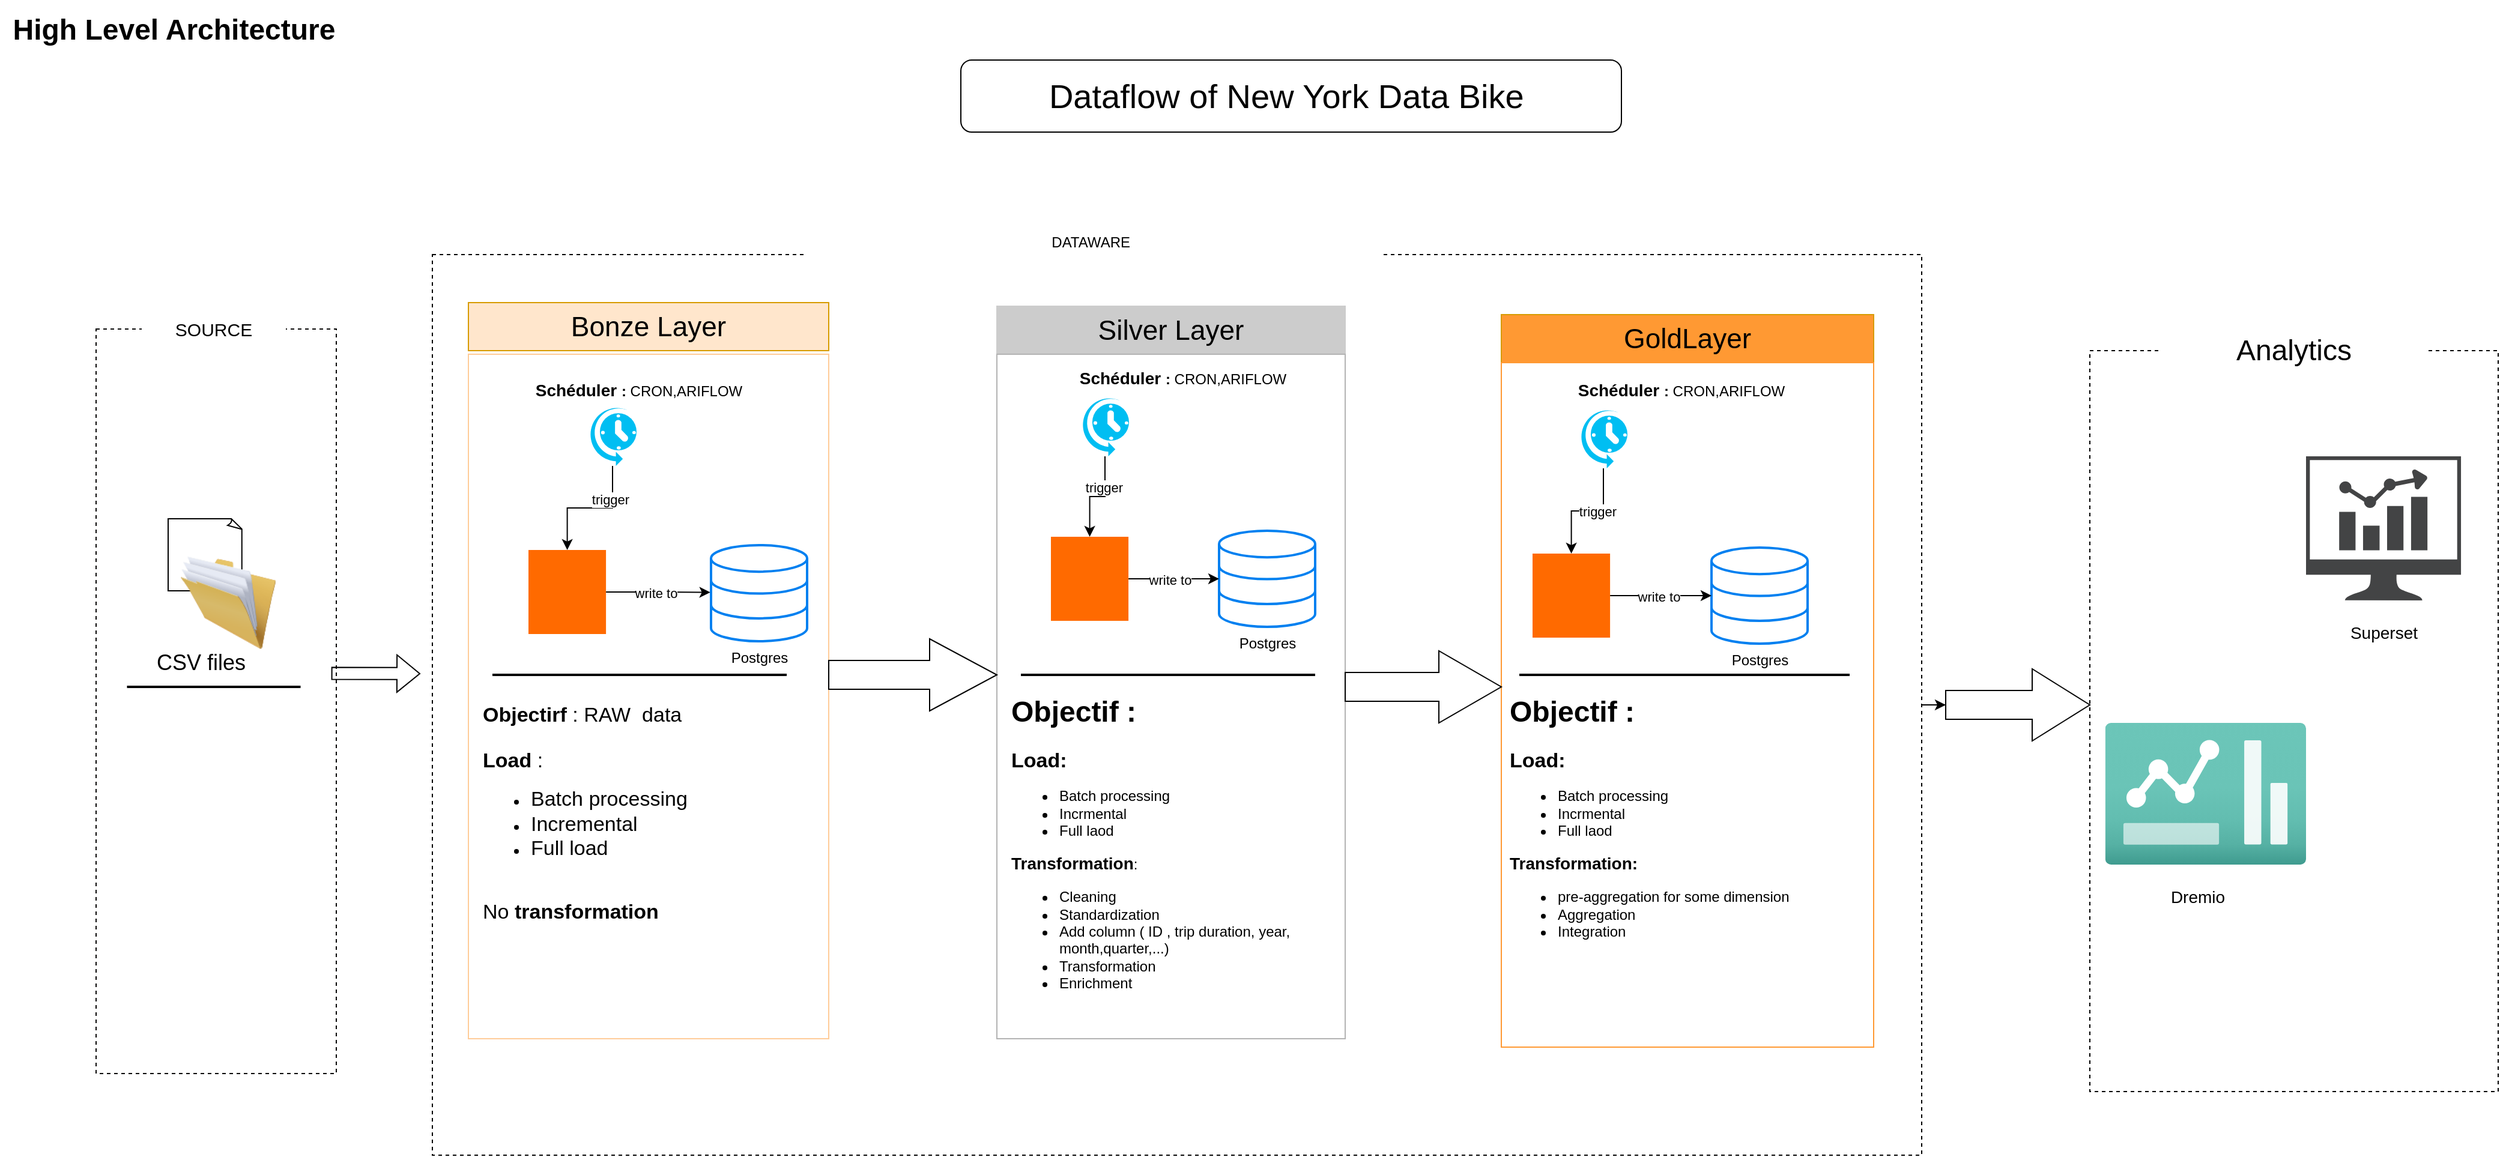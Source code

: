 <mxfile version="27.0.5">
  <diagram name="Page-1" id="OFBWecaAKtk5CJDf3zRL">
    <mxGraphModel dx="1781" dy="1006" grid="1" gridSize="10" guides="1" tooltips="1" connect="1" arrows="1" fold="1" page="1" pageScale="1" pageWidth="850" pageHeight="1100" math="0" shadow="0">
      <root>
        <mxCell id="0" />
        <mxCell id="1" parent="0" />
        <mxCell id="mAqsjrp67REmecemeNA1-7" value="&lt;font style=&quot;font-size: 28px;&quot;&gt;Dataflow of New York Data Bike&amp;nbsp;&lt;/font&gt;" style="rounded=1;whiteSpace=wrap;html=1;fillColor=default;gradientColor=none;fillStyle=hatch;" parent="1" vertex="1">
          <mxGeometry x="800" y="78" width="550" height="60" as="geometry" />
        </mxCell>
        <mxCell id="mAqsjrp67REmecemeNA1-12" value="&lt;font style=&quot;font-size: 24px;&quot;&gt;&lt;b style=&quot;&quot;&gt;High Level Architecture&lt;/b&gt;&lt;/font&gt;" style="text;html=1;align=center;verticalAlign=middle;whiteSpace=wrap;rounded=0;" parent="1" vertex="1">
          <mxGeometry y="28" width="290" height="50" as="geometry" />
        </mxCell>
        <mxCell id="DKm6fnlWZH8XbRM5i_I6-15" value="" style="edgeStyle=orthogonalEdgeStyle;rounded=0;orthogonalLoop=1;jettySize=auto;html=1;" edge="1" parent="1" source="mAqsjrp67REmecemeNA1-14" target="DKm6fnlWZH8XbRM5i_I6-14">
          <mxGeometry relative="1" as="geometry" />
        </mxCell>
        <mxCell id="mAqsjrp67REmecemeNA1-14" value="" style="rounded=0;whiteSpace=wrap;html=1;dashed=1;fillColor=none;" parent="1" vertex="1">
          <mxGeometry x="360" y="240" width="1240" height="750" as="geometry" />
        </mxCell>
        <mxCell id="mAqsjrp67REmecemeNA1-16" value="DATAWARE&amp;nbsp;" style="rounded=1;whiteSpace=wrap;html=1;fillColor=default;dashed=1;strokeColor=none;" parent="1" vertex="1">
          <mxGeometry x="670" y="200" width="480" height="60" as="geometry" />
        </mxCell>
        <mxCell id="mAqsjrp67REmecemeNA1-20" value="" style="rounded=0;whiteSpace=wrap;html=1;dashed=1;strokeColor=light-dark(#080707, #ededed);fillColor=none;" parent="1" vertex="1">
          <mxGeometry x="80" y="302" width="200" height="620" as="geometry" />
        </mxCell>
        <mxCell id="mAqsjrp67REmecemeNA1-21" value="&lt;font style=&quot;font-size: 15px;&quot;&gt;SOURCE&lt;/font&gt;" style="rounded=0;whiteSpace=wrap;html=1;strokeColor=none;" parent="1" vertex="1">
          <mxGeometry x="118" y="272" width="120" height="60" as="geometry" />
        </mxCell>
        <mxCell id="mAqsjrp67REmecemeNA1-26" value="&lt;font style=&quot;font-size: 23px;&quot;&gt;Bonze Layer&lt;/font&gt;" style="rounded=0;whiteSpace=wrap;html=1;fillColor=#ffe6cc;strokeColor=#d79b00;" parent="1" vertex="1">
          <mxGeometry x="390" y="280" width="300" height="40" as="geometry" />
        </mxCell>
        <mxCell id="mAqsjrp67REmecemeNA1-27" value="" style="rounded=0;whiteSpace=wrap;html=1;fillColor=none;strokeColor=#FFCC99;" parent="1" vertex="1">
          <mxGeometry x="390" y="323" width="300" height="570" as="geometry" />
        </mxCell>
        <mxCell id="mAqsjrp67REmecemeNA1-30" value="&lt;font style=&quot;font-size: 23px;&quot;&gt;Silver Layer&lt;/font&gt;" style="rounded=0;whiteSpace=wrap;html=1;fillColor=#CCCCCC;strokeColor=#CCCCCC;" parent="1" vertex="1">
          <mxGeometry x="830" y="283" width="290" height="40" as="geometry" />
        </mxCell>
        <mxCell id="mAqsjrp67REmecemeNA1-31" value="" style="rounded=0;whiteSpace=wrap;html=1;fillColor=none;strokeColor=#B3B3B3;" parent="1" vertex="1">
          <mxGeometry x="830" y="323" width="290" height="570" as="geometry" />
        </mxCell>
        <mxCell id="mAqsjrp67REmecemeNA1-32" value="&lt;font style=&quot;font-size: 23px;&quot;&gt;GoldLayer&lt;/font&gt;" style="rounded=0;whiteSpace=wrap;html=1;fillColor=#FF9933;strokeColor=#d79b00;" parent="1" vertex="1">
          <mxGeometry x="1250" y="290" width="310" height="40" as="geometry" />
        </mxCell>
        <mxCell id="mAqsjrp67REmecemeNA1-33" value="" style="rounded=0;whiteSpace=wrap;html=1;fillColor=none;strokeColor=#FF9933;" parent="1" vertex="1">
          <mxGeometry x="1250" y="330" width="310" height="570" as="geometry" />
        </mxCell>
        <mxCell id="mAqsjrp67REmecemeNA1-34" value="" style="whiteSpace=wrap;html=1;shape=mxgraph.basic.document" parent="1" vertex="1">
          <mxGeometry x="140" y="460" width="62" height="60" as="geometry" />
        </mxCell>
        <mxCell id="mAqsjrp67REmecemeNA1-35" value="" style="image;html=1;image=img/lib/clip_art/general/Full_Folder_128x128.png" parent="1" vertex="1">
          <mxGeometry x="150" y="490" width="80" height="80" as="geometry" />
        </mxCell>
        <mxCell id="mAqsjrp67REmecemeNA1-36" value="&lt;font style=&quot;font-size: 18px;&quot;&gt;CSV files&lt;/font&gt;" style="text;html=1;align=center;verticalAlign=middle;whiteSpace=wrap;rounded=0;" parent="1" vertex="1">
          <mxGeometry x="115" y="560" width="105" height="40" as="geometry" />
        </mxCell>
        <mxCell id="mAqsjrp67REmecemeNA1-43" value="" style="shape=flexArrow;endArrow=classic;html=1;rounded=0;exitX=0.979;exitY=0.406;exitDx=0;exitDy=0;exitPerimeter=0;" parent="1" edge="1">
          <mxGeometry width="50" height="50" relative="1" as="geometry">
            <mxPoint x="275.8" y="588.72" as="sourcePoint" />
            <mxPoint x="350" y="589" as="targetPoint" />
          </mxGeometry>
        </mxCell>
        <mxCell id="mAqsjrp67REmecemeNA1-44" value="" style="shape=singleArrow;whiteSpace=wrap;html=1;arrowWidth=0.4;arrowSize=0.4;fillColor=none;strokeColor=#000000;rounded=0;" parent="1" vertex="1">
          <mxGeometry x="690" y="560" width="140" height="60" as="geometry" />
        </mxCell>
        <mxCell id="mAqsjrp67REmecemeNA1-46" value="" style="shape=singleArrow;whiteSpace=wrap;html=1;arrowWidth=0.4;arrowSize=0.4;fillColor=none;strokeColor=#000000;rounded=0;" parent="1" vertex="1">
          <mxGeometry x="1120" y="570" width="130" height="60" as="geometry" />
        </mxCell>
        <mxCell id="mAqsjrp67REmecemeNA1-49" value="Postgres" style="html=1;verticalLabelPosition=bottom;align=center;labelBackgroundColor=#ffffff;verticalAlign=top;strokeWidth=2;strokeColor=#0080F0;shadow=0;dashed=0;shape=mxgraph.ios7.icons.data;" parent="1" vertex="1">
          <mxGeometry x="592" y="482" width="80" height="80" as="geometry" />
        </mxCell>
        <mxCell id="mAqsjrp67REmecemeNA1-52" value="" style="line;strokeWidth=2;html=1;" parent="1" vertex="1">
          <mxGeometry x="410" y="585" width="245" height="10" as="geometry" />
        </mxCell>
        <mxCell id="mAqsjrp67REmecemeNA1-53" value="" style="line;strokeWidth=2;html=1;" parent="1" vertex="1">
          <mxGeometry x="850" y="585" width="245" height="10" as="geometry" />
        </mxCell>
        <mxCell id="mAqsjrp67REmecemeNA1-54" value="" style="line;strokeWidth=2;html=1;" parent="1" vertex="1">
          <mxGeometry x="1265" y="585" width="275" height="10" as="geometry" />
        </mxCell>
        <mxCell id="mAqsjrp67REmecemeNA1-55" value="&lt;h1 style=&quot;margin-top: 0px;&quot;&gt;&lt;font style=&quot;font-size: 17px;&quot;&gt;Objectirf &lt;/font&gt;&lt;font style=&quot;font-size: 17px; font-weight: normal;&quot;&gt;: RAW&amp;nbsp; data&amp;nbsp;&lt;/font&gt;&lt;/h1&gt;&lt;div&gt;&lt;font style=&quot;font-size: 17px;&quot;&gt;&lt;b&gt;Load &lt;/b&gt;&lt;/font&gt;&lt;font style=&quot;font-size: 17px; font-weight: normal;&quot;&gt;:&lt;/font&gt;&lt;/div&gt;&lt;div&gt;&lt;ul&gt;&lt;li&gt;&lt;span style=&quot;font-size: 17px; background-color: transparent; color: light-dark(rgb(0, 0, 0), rgb(255, 255, 255));&quot;&gt;Batch processing&lt;/span&gt;&lt;/li&gt;&lt;li&gt;&lt;span style=&quot;font-size: 17px; background-color: transparent; color: light-dark(rgb(0, 0, 0), rgb(255, 255, 255));&quot;&gt;Incremental&amp;nbsp;&lt;/span&gt;&lt;/li&gt;&lt;li&gt;&lt;font style=&quot;background-color: transparent; color: light-dark(rgb(0, 0, 0), rgb(255, 255, 255)); font-size: 17px;&quot;&gt;Full load&lt;span style=&quot;white-space: pre;&quot;&gt;&#x9;&lt;/span&gt;&lt;/font&gt;&lt;span style=&quot;background-color: transparent; color: light-dark(rgb(0, 0, 0), rgb(255, 255, 255)); font-size: 17px; white-space: pre;&quot;&gt;&#x9;&lt;/span&gt;&lt;span style=&quot;background-color: transparent; color: light-dark(rgb(0, 0, 0), rgb(255, 255, 255)); font-size: 17px; white-space: pre;&quot;&gt;&#x9;&lt;/span&gt;&lt;/li&gt;&lt;/ul&gt;&lt;/div&gt;&lt;div&gt;&lt;font style=&quot;font-size: 17px; font-weight: normal;&quot;&gt;&lt;br&gt;&lt;/font&gt;&lt;/div&gt;&lt;div&gt;&lt;font style=&quot;font-size: 17px; font-weight: normal;&quot;&gt;No &lt;/font&gt;&lt;font style=&quot;font-size: 17px;&quot;&gt;&lt;b&gt;transformation&amp;nbsp;&lt;/b&gt;&lt;/font&gt;&lt;/div&gt;&lt;div&gt;&lt;font style=&quot;font-size: 17px; font-weight: normal;&quot;&gt;&lt;br&gt;&lt;/font&gt;&lt;/div&gt;" style="text;html=1;whiteSpace=wrap;overflow=hidden;rounded=0;" parent="1" vertex="1">
          <mxGeometry x="400" y="600" width="290" height="230" as="geometry" />
        </mxCell>
        <mxCell id="mAqsjrp67REmecemeNA1-61" value="" style="edgeStyle=orthogonalEdgeStyle;rounded=0;orthogonalLoop=1;jettySize=auto;html=1;entryX=-0.008;entryY=0.491;entryDx=0;entryDy=0;entryPerimeter=0;" parent="1" source="mAqsjrp67REmecemeNA1-58" target="mAqsjrp67REmecemeNA1-49" edge="1">
          <mxGeometry relative="1" as="geometry">
            <mxPoint x="572" y="483" as="targetPoint" />
          </mxGeometry>
        </mxCell>
        <mxCell id="vbNbsZjijx61UtuoU1J0-12" value="write to" style="edgeLabel;html=1;align=center;verticalAlign=middle;resizable=0;points=[];" parent="mAqsjrp67REmecemeNA1-61" vertex="1" connectable="0">
          <mxGeometry x="-0.061" y="-1" relative="1" as="geometry">
            <mxPoint as="offset" />
          </mxGeometry>
        </mxCell>
        <mxCell id="mAqsjrp67REmecemeNA1-58" value="" style="points=[];aspect=fixed;html=1;align=center;shadow=0;dashed=0;fillColor=#FF6A00;strokeColor=none;shape=mxgraph.alibaba_cloud.spark_data_insights;" parent="1" vertex="1">
          <mxGeometry x="440" y="486" width="64.55" height="70" as="geometry" />
        </mxCell>
        <mxCell id="mAqsjrp67REmecemeNA1-66" value="" style="line;strokeWidth=2;html=1;" parent="1" vertex="1">
          <mxGeometry x="105.75" y="595" width="144.5" height="10" as="geometry" />
        </mxCell>
        <mxCell id="mAqsjrp67REmecemeNA1-68" value="Postgres" style="html=1;verticalLabelPosition=bottom;align=center;labelBackgroundColor=#ffffff;verticalAlign=top;strokeWidth=2;strokeColor=#0080F0;shadow=0;dashed=0;shape=mxgraph.ios7.icons.data;" parent="1" vertex="1">
          <mxGeometry x="1015" y="470" width="80" height="80" as="geometry" />
        </mxCell>
        <mxCell id="mAqsjrp67REmecemeNA1-81" value="" style="edgeStyle=orthogonalEdgeStyle;rounded=0;orthogonalLoop=1;jettySize=auto;html=1;" parent="1" source="mAqsjrp67REmecemeNA1-70" target="mAqsjrp67REmecemeNA1-68" edge="1">
          <mxGeometry relative="1" as="geometry" />
        </mxCell>
        <mxCell id="vbNbsZjijx61UtuoU1J0-14" value="write to" style="edgeLabel;html=1;align=center;verticalAlign=middle;resizable=0;points=[];" parent="mAqsjrp67REmecemeNA1-81" vertex="1" connectable="0">
          <mxGeometry x="-0.101" y="-1" relative="1" as="geometry">
            <mxPoint as="offset" />
          </mxGeometry>
        </mxCell>
        <mxCell id="mAqsjrp67REmecemeNA1-70" value="" style="points=[];aspect=fixed;html=1;align=center;shadow=0;dashed=0;fillColor=#FF6A00;strokeColor=none;shape=mxgraph.alibaba_cloud.spark_data_insights;" parent="1" vertex="1">
          <mxGeometry x="875" y="475" width="64.55" height="70" as="geometry" />
        </mxCell>
        <mxCell id="mAqsjrp67REmecemeNA1-76" value="Postgres" style="html=1;verticalLabelPosition=bottom;align=center;labelBackgroundColor=#ffffff;verticalAlign=top;strokeWidth=2;strokeColor=#0080F0;shadow=0;dashed=0;shape=mxgraph.ios7.icons.data;" parent="1" vertex="1">
          <mxGeometry x="1425" y="484" width="80" height="80" as="geometry" />
        </mxCell>
        <mxCell id="mAqsjrp67REmecemeNA1-80" value="" style="edgeStyle=orthogonalEdgeStyle;rounded=0;orthogonalLoop=1;jettySize=auto;html=1;" parent="1" source="mAqsjrp67REmecemeNA1-77" target="mAqsjrp67REmecemeNA1-76" edge="1">
          <mxGeometry relative="1" as="geometry" />
        </mxCell>
        <mxCell id="vbNbsZjijx61UtuoU1J0-19" value="write to" style="edgeLabel;html=1;align=center;verticalAlign=middle;resizable=0;points=[];" parent="mAqsjrp67REmecemeNA1-80" vertex="1" connectable="0">
          <mxGeometry x="-0.052" y="-1" relative="1" as="geometry">
            <mxPoint as="offset" />
          </mxGeometry>
        </mxCell>
        <mxCell id="mAqsjrp67REmecemeNA1-77" value="" style="points=[];aspect=fixed;html=1;align=center;shadow=0;dashed=0;fillColor=#FF6A00;strokeColor=none;shape=mxgraph.alibaba_cloud.spark_data_insights;" parent="1" vertex="1">
          <mxGeometry x="1276" y="489" width="64.55" height="70" as="geometry" />
        </mxCell>
        <mxCell id="mAqsjrp67REmecemeNA1-82" value="&lt;h1 style=&quot;margin-top: 0px;&quot;&gt;Objectif :&amp;nbsp;&lt;/h1&gt;&lt;p&gt;&lt;b&gt;&lt;font style=&quot;font-size: 17px;&quot;&gt;Load:&lt;/font&gt;&lt;/b&gt;&amp;nbsp;&lt;/p&gt;&lt;p&gt;&lt;/p&gt;&lt;ul&gt;&lt;li&gt;Batch processing&lt;/li&gt;&lt;li&gt;Incrmental&lt;/li&gt;&lt;li&gt;Full laod&lt;/li&gt;&lt;/ul&gt;&lt;div&gt;&lt;b&gt;&lt;font style=&quot;font-size: 14px;&quot;&gt;Transformation&lt;/font&gt;&lt;/b&gt;:&lt;/div&gt;&lt;div&gt;&lt;ul&gt;&lt;li&gt;Cleaning&lt;/li&gt;&lt;li&gt;Standardization&lt;/li&gt;&lt;li&gt;Add column ( ID , trip duration, year, month,quarter,...)&lt;/li&gt;&lt;li&gt;Transformation&lt;/li&gt;&lt;li&gt;Enrichment&lt;/li&gt;&lt;/ul&gt;&lt;/div&gt;&lt;p&gt;&lt;/p&gt;" style="text;html=1;whiteSpace=wrap;overflow=hidden;rounded=0;" parent="1" vertex="1">
          <mxGeometry x="840" y="600" width="270" height="270" as="geometry" />
        </mxCell>
        <mxCell id="vbNbsZjijx61UtuoU1J0-10" value="" style="edgeStyle=orthogonalEdgeStyle;rounded=0;orthogonalLoop=1;jettySize=auto;html=1;" parent="1" source="vbNbsZjijx61UtuoU1J0-1" target="mAqsjrp67REmecemeNA1-58" edge="1">
          <mxGeometry relative="1" as="geometry" />
        </mxCell>
        <mxCell id="vbNbsZjijx61UtuoU1J0-11" value="trigger" style="edgeLabel;html=1;align=center;verticalAlign=middle;resizable=0;points=[];" parent="vbNbsZjijx61UtuoU1J0-10" vertex="1" connectable="0">
          <mxGeometry x="-0.483" y="-2" relative="1" as="geometry">
            <mxPoint as="offset" />
          </mxGeometry>
        </mxCell>
        <mxCell id="vbNbsZjijx61UtuoU1J0-1" value="" style="verticalLabelPosition=bottom;html=1;verticalAlign=top;align=center;strokeColor=none;fillColor=#00BEF2;shape=mxgraph.azure.scheduler;pointerEvents=1;" parent="1" vertex="1">
          <mxGeometry x="490" y="366" width="40" height="50" as="geometry" />
        </mxCell>
        <mxCell id="vbNbsZjijx61UtuoU1J0-8" value="" style="edgeStyle=orthogonalEdgeStyle;rounded=0;orthogonalLoop=1;jettySize=auto;html=1;" parent="1" source="vbNbsZjijx61UtuoU1J0-5" target="mAqsjrp67REmecemeNA1-70" edge="1">
          <mxGeometry relative="1" as="geometry" />
        </mxCell>
        <mxCell id="vbNbsZjijx61UtuoU1J0-13" value="trigger" style="edgeLabel;html=1;align=center;verticalAlign=middle;resizable=0;points=[];" parent="vbNbsZjijx61UtuoU1J0-8" vertex="1" connectable="0">
          <mxGeometry x="-0.347" y="-1" relative="1" as="geometry">
            <mxPoint as="offset" />
          </mxGeometry>
        </mxCell>
        <mxCell id="vbNbsZjijx61UtuoU1J0-5" value="" style="verticalLabelPosition=bottom;html=1;verticalAlign=top;align=center;strokeColor=none;fillColor=#00BEF2;shape=mxgraph.azure.scheduler;pointerEvents=1;" parent="1" vertex="1">
          <mxGeometry x="900" y="358" width="40" height="50" as="geometry" />
        </mxCell>
        <mxCell id="vbNbsZjijx61UtuoU1J0-6" value="&lt;b&gt;&lt;font style=&quot;font-size: 14px;&quot;&gt;Schéduler &lt;/font&gt;: &lt;/b&gt;CRON,ARIFLOW" style="text;html=1;align=center;verticalAlign=middle;whiteSpace=wrap;rounded=0;" parent="1" vertex="1">
          <mxGeometry x="890" y="328" width="190" height="30" as="geometry" />
        </mxCell>
        <mxCell id="vbNbsZjijx61UtuoU1J0-9" value="&lt;b&gt;&lt;font style=&quot;font-size: 14px;&quot;&gt;Schéduler &lt;/font&gt;: &lt;/b&gt;CRON,ARIFLOW" style="text;html=1;align=center;verticalAlign=middle;whiteSpace=wrap;rounded=0;" parent="1" vertex="1">
          <mxGeometry x="437" y="338" width="190" height="30" as="geometry" />
        </mxCell>
        <mxCell id="vbNbsZjijx61UtuoU1J0-17" value="" style="edgeStyle=orthogonalEdgeStyle;rounded=0;orthogonalLoop=1;jettySize=auto;html=1;" parent="1" source="vbNbsZjijx61UtuoU1J0-15" target="mAqsjrp67REmecemeNA1-77" edge="1">
          <mxGeometry relative="1" as="geometry" />
        </mxCell>
        <mxCell id="vbNbsZjijx61UtuoU1J0-18" value="trigger" style="edgeLabel;html=1;align=center;verticalAlign=middle;resizable=0;points=[];" parent="vbNbsZjijx61UtuoU1J0-17" vertex="1" connectable="0">
          <mxGeometry x="-0.162" relative="1" as="geometry">
            <mxPoint as="offset" />
          </mxGeometry>
        </mxCell>
        <mxCell id="vbNbsZjijx61UtuoU1J0-15" value="" style="verticalLabelPosition=bottom;html=1;verticalAlign=top;align=center;strokeColor=none;fillColor=#00BEF2;shape=mxgraph.azure.scheduler;pointerEvents=1;" parent="1" vertex="1">
          <mxGeometry x="1315" y="368" width="40" height="50" as="geometry" />
        </mxCell>
        <mxCell id="vbNbsZjijx61UtuoU1J0-16" value="&lt;b&gt;&lt;font style=&quot;font-size: 14px;&quot;&gt;Schéduler &lt;/font&gt;: &lt;/b&gt;CRON,ARIFLOW" style="text;html=1;align=center;verticalAlign=middle;whiteSpace=wrap;rounded=0;" parent="1" vertex="1">
          <mxGeometry x="1305" y="338" width="190" height="30" as="geometry" />
        </mxCell>
        <mxCell id="vbNbsZjijx61UtuoU1J0-22" value="&lt;h1 style=&quot;margin-top: 0px;&quot;&gt;Objectif :&amp;nbsp;&lt;/h1&gt;&lt;p&gt;&lt;b&gt;&lt;font style=&quot;font-size: 17px;&quot;&gt;Load:&lt;/font&gt;&lt;/b&gt;&amp;nbsp;&lt;/p&gt;&lt;p&gt;&lt;/p&gt;&lt;ul&gt;&lt;li&gt;Batch processing&lt;/li&gt;&lt;li&gt;Incrmental&lt;/li&gt;&lt;li&gt;Full laod&lt;/li&gt;&lt;/ul&gt;&lt;div&gt;&lt;b&gt;&lt;font style=&quot;font-size: 14px;&quot;&gt;Transformation:&lt;/font&gt;&lt;/b&gt;&lt;/div&gt;&lt;div&gt;&lt;ul&gt;&lt;li&gt;pre-aggregation for some dimension&lt;/li&gt;&lt;li&gt;Aggregation&lt;/li&gt;&lt;li&gt;Integration&lt;/li&gt;&lt;/ul&gt;&lt;/div&gt;&lt;p&gt;&lt;/p&gt;" style="text;html=1;whiteSpace=wrap;overflow=hidden;rounded=0;" parent="1" vertex="1">
          <mxGeometry x="1255" y="600" width="295" height="280" as="geometry" />
        </mxCell>
        <mxCell id="DKm6fnlWZH8XbRM5i_I6-13" value="" style="rounded=0;whiteSpace=wrap;html=1;dashed=1;fillColor=none;" vertex="1" parent="1">
          <mxGeometry x="1740" y="320" width="340" height="617" as="geometry" />
        </mxCell>
        <mxCell id="DKm6fnlWZH8XbRM5i_I6-11" value="" style="sketch=0;pointerEvents=1;shadow=0;dashed=0;html=1;strokeColor=none;fillColor=#434445;aspect=fixed;labelPosition=center;verticalLabelPosition=bottom;verticalAlign=top;align=center;outlineConnect=0;shape=mxgraph.vvd.nsx_dashboard;" vertex="1" parent="1">
          <mxGeometry x="1920" y="408" width="129.03" height="120" as="geometry" />
        </mxCell>
        <mxCell id="DKm6fnlWZH8XbRM5i_I6-10" value="" style="image;aspect=fixed;html=1;points=[];align=center;fontSize=12;image=img/lib/azure2/general/Dashboard2.svg;" vertex="1" parent="1">
          <mxGeometry x="1752.83" y="630" width="167.17" height="118" as="geometry" />
        </mxCell>
        <mxCell id="DKm6fnlWZH8XbRM5i_I6-14" value="" style="shape=singleArrow;whiteSpace=wrap;html=1;arrowWidth=0.4;arrowSize=0.4;fillColor=none;rounded=0;" vertex="1" parent="1">
          <mxGeometry x="1620" y="585" width="120" height="60" as="geometry" />
        </mxCell>
        <mxCell id="DKm6fnlWZH8XbRM5i_I6-16" value="&lt;font style=&quot;font-size: 14px;&quot;&gt;Superset&lt;/font&gt;" style="text;html=1;align=center;verticalAlign=middle;whiteSpace=wrap;rounded=0;" vertex="1" parent="1">
          <mxGeometry x="1954.51" y="540" width="60" height="30" as="geometry" />
        </mxCell>
        <mxCell id="DKm6fnlWZH8XbRM5i_I6-17" value="&lt;font style=&quot;font-size: 14px;&quot;&gt;Dremio&lt;/font&gt;" style="text;html=1;align=center;verticalAlign=middle;whiteSpace=wrap;rounded=0;" vertex="1" parent="1">
          <mxGeometry x="1800" y="760" width="60" height="30" as="geometry" />
        </mxCell>
        <mxCell id="DKm6fnlWZH8XbRM5i_I6-18" value="&lt;font style=&quot;font-size: 24px;&quot;&gt;Analytics&lt;/font&gt;" style="rounded=1;whiteSpace=wrap;html=1;dashed=1;dashPattern=1 4;strokeColor=none;" vertex="1" parent="1">
          <mxGeometry x="1800" y="290" width="220" height="60" as="geometry" />
        </mxCell>
      </root>
    </mxGraphModel>
  </diagram>
</mxfile>
